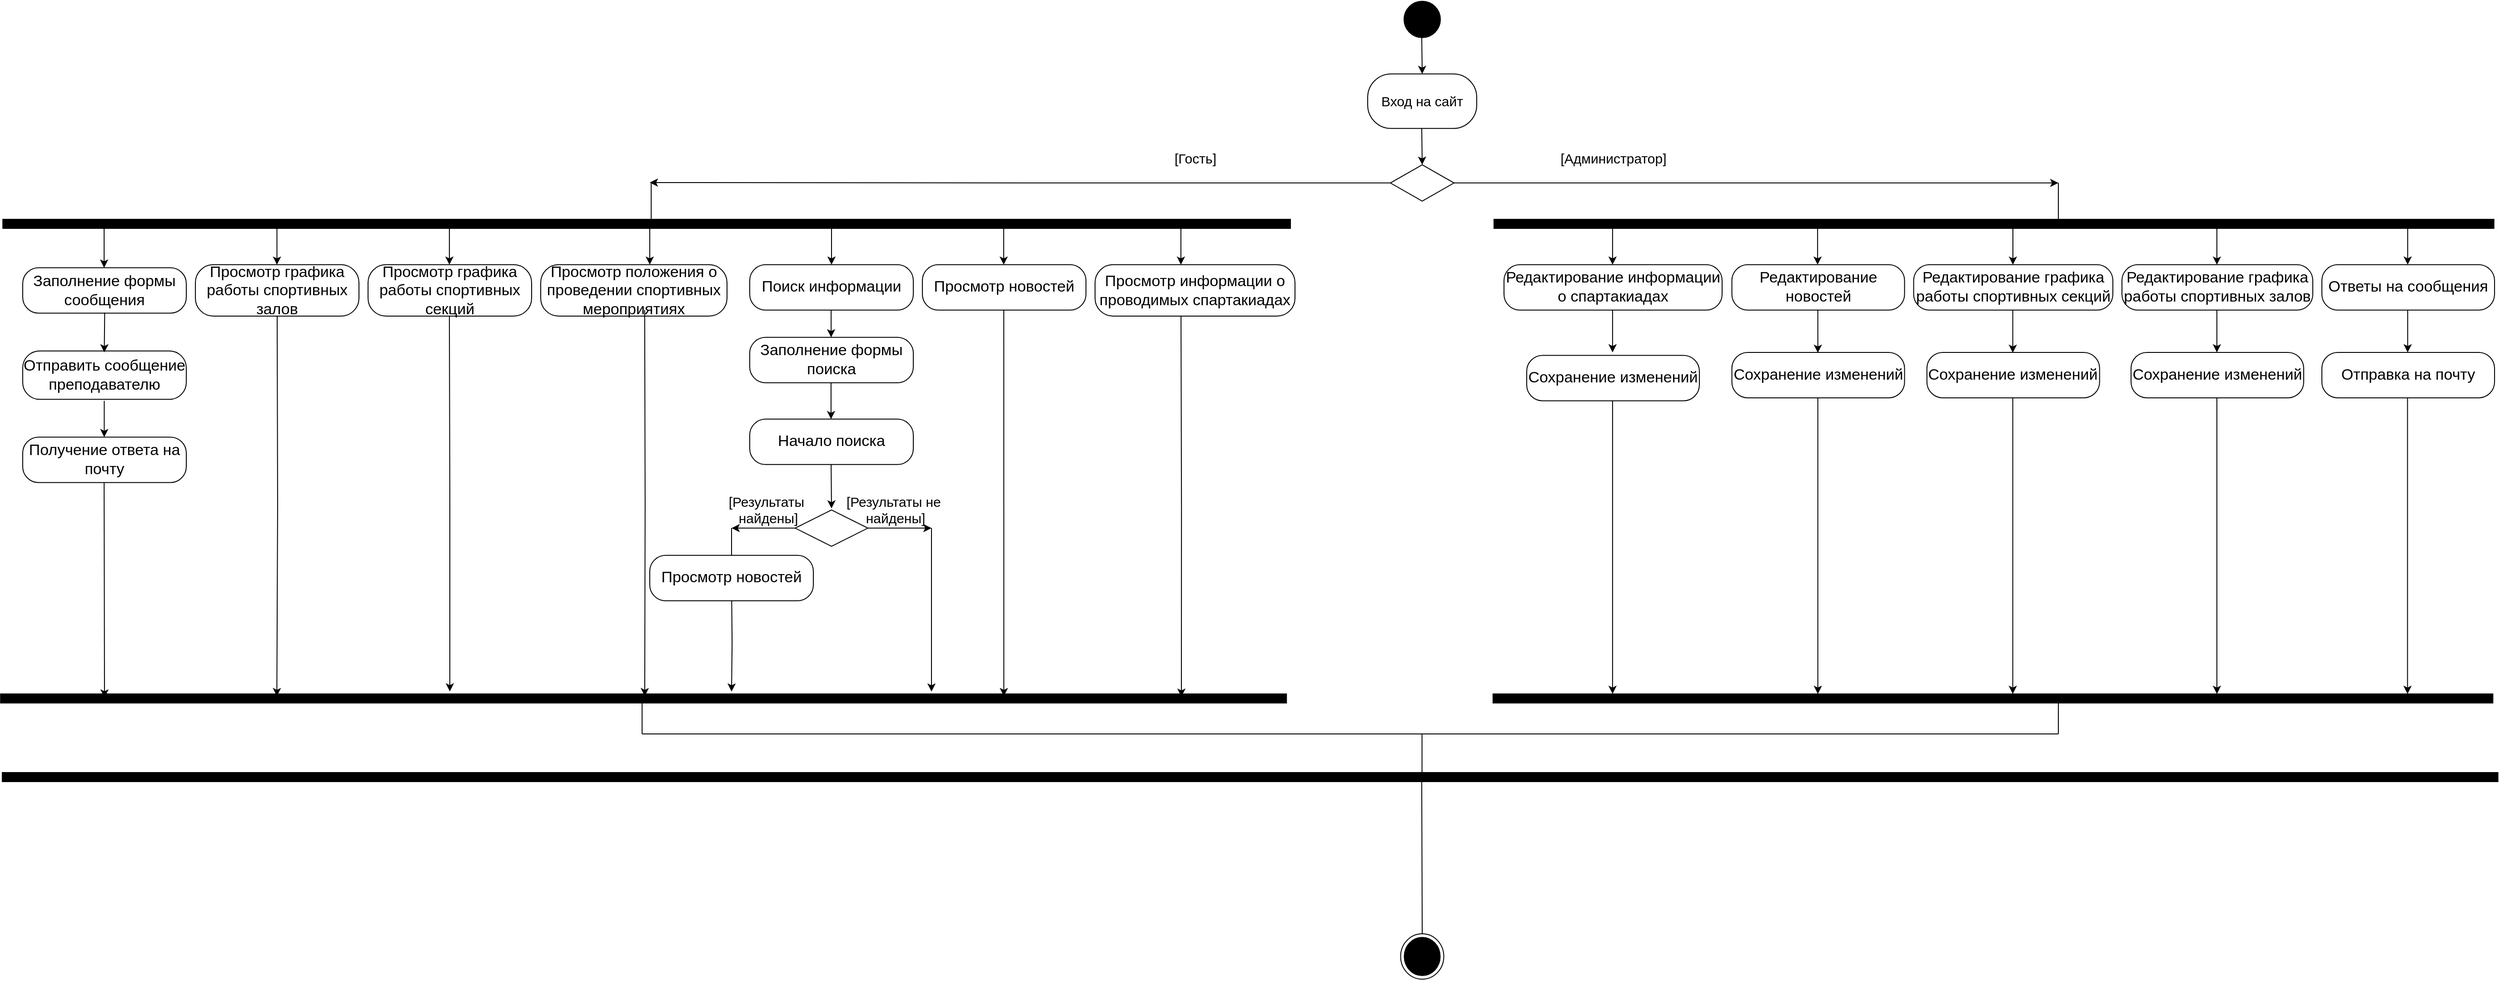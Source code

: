 <mxfile version="24.6.4" type="device">
  <diagram name="Страница — 1" id="cdMy71BkuGv2QSkImevG">
    <mxGraphModel dx="1909" dy="1144" grid="1" gridSize="10" guides="1" tooltips="1" connect="1" arrows="1" fold="1" page="1" pageScale="1" pageWidth="3300" pageHeight="2339" math="0" shadow="0">
      <root>
        <mxCell id="0" />
        <mxCell id="1" parent="0" />
        <mxCell id="BmsCWMG4lTgQBCQrbxtK-1" value="" style="ellipse;whiteSpace=wrap;html=1;aspect=fixed;fillColor=#000000;" parent="1" vertex="1">
          <mxGeometry x="1860" y="173.43" width="40" height="40" as="geometry" />
        </mxCell>
        <mxCell id="BmsCWMG4lTgQBCQrbxtK-2" value="" style="endArrow=classic;html=1;rounded=0;" parent="1" edge="1">
          <mxGeometry width="50" height="50" relative="1" as="geometry">
            <mxPoint x="1879.5" y="213.43" as="sourcePoint" />
            <mxPoint x="1880" y="253.43" as="targetPoint" />
          </mxGeometry>
        </mxCell>
        <mxCell id="BmsCWMG4lTgQBCQrbxtK-3" value="&lt;font style=&quot;font-size: 15px;&quot;&gt;Вход на сайт&lt;/font&gt;" style="rounded=1;whiteSpace=wrap;html=1;arcSize=43;" parent="1" vertex="1">
          <mxGeometry x="1820" y="253.43" width="120" height="60" as="geometry" />
        </mxCell>
        <mxCell id="BmsCWMG4lTgQBCQrbxtK-4" value="" style="endArrow=classic;html=1;rounded=0;" parent="1" edge="1">
          <mxGeometry width="50" height="50" relative="1" as="geometry">
            <mxPoint x="1879.5" y="313.43" as="sourcePoint" />
            <mxPoint x="1880" y="353.43" as="targetPoint" />
          </mxGeometry>
        </mxCell>
        <mxCell id="BmsCWMG4lTgQBCQrbxtK-6" style="edgeStyle=orthogonalEdgeStyle;rounded=0;orthogonalLoop=1;jettySize=auto;html=1;" parent="1" source="BmsCWMG4lTgQBCQrbxtK-5" edge="1">
          <mxGeometry relative="1" as="geometry">
            <mxPoint x="1030" y="373" as="targetPoint" />
          </mxGeometry>
        </mxCell>
        <mxCell id="BmsCWMG4lTgQBCQrbxtK-8" style="edgeStyle=orthogonalEdgeStyle;rounded=0;orthogonalLoop=1;jettySize=auto;html=1;" parent="1" source="BmsCWMG4lTgQBCQrbxtK-5" edge="1">
          <mxGeometry relative="1" as="geometry">
            <mxPoint x="2580" y="373.43" as="targetPoint" />
          </mxGeometry>
        </mxCell>
        <mxCell id="BmsCWMG4lTgQBCQrbxtK-5" value="" style="rhombus;whiteSpace=wrap;html=1;" parent="1" vertex="1">
          <mxGeometry x="1845" y="353.43" width="70" height="40" as="geometry" />
        </mxCell>
        <mxCell id="BmsCWMG4lTgQBCQrbxtK-7" value="" style="endArrow=none;html=1;rounded=0;" parent="1" edge="1">
          <mxGeometry width="50" height="50" relative="1" as="geometry">
            <mxPoint x="1031.57" y="413.43" as="sourcePoint" />
            <mxPoint x="1031.57" y="373.43" as="targetPoint" />
          </mxGeometry>
        </mxCell>
        <mxCell id="BmsCWMG4lTgQBCQrbxtK-9" value="" style="endArrow=none;html=1;rounded=0;" parent="1" edge="1">
          <mxGeometry width="50" height="50" relative="1" as="geometry">
            <mxPoint x="2580" y="413.43" as="sourcePoint" />
            <mxPoint x="2580" y="373.43" as="targetPoint" />
          </mxGeometry>
        </mxCell>
        <mxCell id="BmsCWMG4lTgQBCQrbxtK-10" value="&lt;font style=&quot;font-size: 15px;&quot;&gt;[Гость]&lt;/font&gt;" style="text;html=1;align=center;verticalAlign=middle;resizable=0;points=[];autosize=1;strokeColor=none;fillColor=none;" parent="1" vertex="1">
          <mxGeometry x="1595" y="331.43" width="70" height="30" as="geometry" />
        </mxCell>
        <mxCell id="BmsCWMG4lTgQBCQrbxtK-11" value="&lt;font style=&quot;font-size: 15px;&quot;&gt;[Администратор]&lt;/font&gt;" style="text;html=1;align=center;verticalAlign=middle;resizable=0;points=[];autosize=1;strokeColor=none;fillColor=none;" parent="1" vertex="1">
          <mxGeometry x="2020" y="331.43" width="140" height="30" as="geometry" />
        </mxCell>
        <mxCell id="BmsCWMG4lTgQBCQrbxtK-13" value="" style="html=1;points=[[0,0,0,0,5],[0,1,0,0,-5],[1,0,0,0,5],[1,1,0,0,-5]];perimeter=orthogonalPerimeter;outlineConnect=0;targetShapes=umlLifeline;portConstraint=eastwest;newEdgeStyle={&quot;curved&quot;:0,&quot;rounded&quot;:0};rotation=-90;fillColor=#000000;fontSize=15;" parent="1" vertex="1">
          <mxGeometry x="1021.57" y="-290" width="10" height="1416.88" as="geometry" />
        </mxCell>
        <mxCell id="BmsCWMG4lTgQBCQrbxtK-14" value="" style="html=1;points=[[0,0,0,0,5],[0,1,0,0,-5],[1,0,0,0,5],[1,1,0,0,-5]];perimeter=orthogonalPerimeter;outlineConnect=0;targetShapes=umlLifeline;portConstraint=eastwest;newEdgeStyle={&quot;curved&quot;:0,&quot;rounded&quot;:0};rotation=-90;fillColor=#000000;" parent="1" vertex="1">
          <mxGeometry x="2504.15" y="-131.72" width="10" height="1100.34" as="geometry" />
        </mxCell>
        <mxCell id="BmsCWMG4lTgQBCQrbxtK-15" value="" style="endArrow=classic;html=1;rounded=0;fontSize=15;" parent="1" edge="1">
          <mxGeometry width="50" height="50" relative="1" as="geometry">
            <mxPoint x="1230" y="423.43" as="sourcePoint" />
            <mxPoint x="1230" y="463.43" as="targetPoint" />
          </mxGeometry>
        </mxCell>
        <mxCell id="BmsCWMG4lTgQBCQrbxtK-18" value="" style="endArrow=classic;html=1;rounded=0;fontSize=15;" parent="1" edge="1">
          <mxGeometry width="50" height="50" relative="1" as="geometry">
            <mxPoint x="1229.57" y="503.43" as="sourcePoint" />
            <mxPoint x="1229.57" y="543.43" as="targetPoint" />
          </mxGeometry>
        </mxCell>
        <mxCell id="BmsCWMG4lTgQBCQrbxtK-20" value="" style="endArrow=classic;html=1;rounded=0;fontSize=15;" parent="1" edge="1">
          <mxGeometry width="50" height="50" relative="1" as="geometry">
            <mxPoint x="1229.47" y="593.43" as="sourcePoint" />
            <mxPoint x="1229.47" y="633.43" as="targetPoint" />
          </mxGeometry>
        </mxCell>
        <mxCell id="BmsCWMG4lTgQBCQrbxtK-30" value="" style="endArrow=classic;html=1;rounded=0;entryX=0.5;entryY=-0.081;entryDx=0;entryDy=0;entryPerimeter=0;fontSize=15;" parent="1" edge="1">
          <mxGeometry width="50" height="50" relative="1" as="geometry">
            <mxPoint x="1229.57" y="683.43" as="sourcePoint" />
            <mxPoint x="1230" y="731.81" as="targetPoint" />
          </mxGeometry>
        </mxCell>
        <mxCell id="BmsCWMG4lTgQBCQrbxtK-36" style="edgeStyle=orthogonalEdgeStyle;rounded=0;orthogonalLoop=1;jettySize=auto;html=1;fontSize=15;" parent="1" source="BmsCWMG4lTgQBCQrbxtK-35" edge="1">
          <mxGeometry relative="1" as="geometry">
            <mxPoint x="1120" y="753.43" as="targetPoint" />
          </mxGeometry>
        </mxCell>
        <mxCell id="BmsCWMG4lTgQBCQrbxtK-37" style="edgeStyle=orthogonalEdgeStyle;rounded=0;orthogonalLoop=1;jettySize=auto;html=1;fontSize=15;" parent="1" source="BmsCWMG4lTgQBCQrbxtK-35" edge="1">
          <mxGeometry relative="1" as="geometry">
            <mxPoint x="1340" y="753.43" as="targetPoint" />
          </mxGeometry>
        </mxCell>
        <mxCell id="BmsCWMG4lTgQBCQrbxtK-35" value="" style="rhombus;whiteSpace=wrap;html=1;fontSize=15;" parent="1" vertex="1">
          <mxGeometry x="1190" y="733.43" width="80" height="40" as="geometry" />
        </mxCell>
        <mxCell id="BmsCWMG4lTgQBCQrbxtK-38" value="" style="endArrow=none;html=1;rounded=0;fontSize=15;" parent="1" edge="1">
          <mxGeometry width="50" height="50" relative="1" as="geometry">
            <mxPoint x="1120" y="783.43" as="sourcePoint" />
            <mxPoint x="1120" y="753.43" as="targetPoint" />
          </mxGeometry>
        </mxCell>
        <mxCell id="BmsCWMG4lTgQBCQrbxtK-40" value="[Результаты&amp;nbsp;&lt;div style=&quot;font-size: 15px;&quot;&gt;найдены]&lt;/div&gt;" style="text;html=1;align=center;verticalAlign=middle;resizable=0;points=[];autosize=1;strokeColor=none;fillColor=none;fontSize=15;" parent="1" vertex="1">
          <mxGeometry x="1105" y="708.43" width="110" height="50" as="geometry" />
        </mxCell>
        <mxCell id="BmsCWMG4lTgQBCQrbxtK-41" value="[Результаты не&amp;nbsp;&lt;div style=&quot;font-size: 15px;&quot;&gt;найдены]&lt;/div&gt;" style="text;html=1;align=center;verticalAlign=middle;resizable=0;points=[];autosize=1;strokeColor=none;fillColor=none;fontSize=15;" parent="1" vertex="1">
          <mxGeometry x="1235" y="708.43" width="130" height="50" as="geometry" />
        </mxCell>
        <mxCell id="BmsCWMG4lTgQBCQrbxtK-43" style="edgeStyle=orthogonalEdgeStyle;rounded=0;orthogonalLoop=1;jettySize=auto;html=1;fontSize=15;" parent="1" edge="1">
          <mxGeometry relative="1" as="geometry">
            <mxPoint x="1120" y="933.43" as="targetPoint" />
            <mxPoint x="1120.053" y="823.43" as="sourcePoint" />
          </mxGeometry>
        </mxCell>
        <mxCell id="BmsCWMG4lTgQBCQrbxtK-44" style="edgeStyle=orthogonalEdgeStyle;rounded=0;orthogonalLoop=1;jettySize=auto;html=1;fontSize=15;" parent="1" edge="1">
          <mxGeometry relative="1" as="geometry">
            <mxPoint x="1340" y="933.43" as="targetPoint" />
            <mxPoint x="1340" y="753.43" as="sourcePoint" />
          </mxGeometry>
        </mxCell>
        <mxCell id="BmsCWMG4lTgQBCQrbxtK-45" value="" style="html=1;points=[[0,0,0,0,5],[0,1,0,0,-5],[1,0,0,0,5],[1,1,0,0,-5]];perimeter=orthogonalPerimeter;outlineConnect=0;targetShapes=umlLifeline;portConstraint=eastwest;newEdgeStyle={&quot;curved&quot;:0,&quot;rounded&quot;:0};rotation=-90;fillColor=#000000;fontSize=15;" parent="1" vertex="1">
          <mxGeometry x="1018.13" y="233.44" width="10" height="1415" as="geometry" />
        </mxCell>
        <mxCell id="BmsCWMG4lTgQBCQrbxtK-46" value="" style="endArrow=classic;html=1;rounded=0;fontSize=15;" parent="1" edge="1">
          <mxGeometry width="50" height="50" relative="1" as="geometry">
            <mxPoint x="1419.47" y="423.43" as="sourcePoint" />
            <mxPoint x="1419.47" y="463.43" as="targetPoint" />
          </mxGeometry>
        </mxCell>
        <mxCell id="BmsCWMG4lTgQBCQrbxtK-48" style="edgeStyle=orthogonalEdgeStyle;rounded=0;orthogonalLoop=1;jettySize=auto;html=1;fontSize=15;" parent="1" edge="1">
          <mxGeometry relative="1" as="geometry">
            <mxPoint x="1419.64" y="938.43" as="targetPoint" />
            <mxPoint x="1419.58" y="513.43" as="sourcePoint" />
          </mxGeometry>
        </mxCell>
        <mxCell id="BmsCWMG4lTgQBCQrbxtK-49" value="" style="endArrow=classic;html=1;rounded=0;fontSize=15;" parent="1" edge="1">
          <mxGeometry width="50" height="50" relative="1" as="geometry">
            <mxPoint x="1614.47" y="423.43" as="sourcePoint" />
            <mxPoint x="1614.47" y="463.43" as="targetPoint" />
          </mxGeometry>
        </mxCell>
        <mxCell id="BmsCWMG4lTgQBCQrbxtK-52" value="&lt;font style=&quot;font-size: 17px;&quot;&gt;Просмотр положения о проведении спортивных мероприятиях&lt;/font&gt;" style="rounded=1;whiteSpace=wrap;html=1;arcSize=35;fontSize=15;" parent="1" vertex="1">
          <mxGeometry x="910" y="463.43" width="205" height="56.57" as="geometry" />
        </mxCell>
        <mxCell id="BmsCWMG4lTgQBCQrbxtK-53" value="" style="endArrow=classic;html=1;rounded=0;fontSize=15;" parent="1" edge="1">
          <mxGeometry width="50" height="50" relative="1" as="geometry">
            <mxPoint x="1030" y="423.43" as="sourcePoint" />
            <mxPoint x="1030" y="463.43" as="targetPoint" />
          </mxGeometry>
        </mxCell>
        <mxCell id="BmsCWMG4lTgQBCQrbxtK-54" value="&lt;font style=&quot;font-size: 17px;&quot;&gt;Поиск информации&lt;/font&gt;" style="rounded=1;whiteSpace=wrap;html=1;arcSize=35;fontSize=15;" parent="1" vertex="1">
          <mxGeometry x="1140" y="463.43" width="180" height="50" as="geometry" />
        </mxCell>
        <mxCell id="BmsCWMG4lTgQBCQrbxtK-55" value="&lt;font style=&quot;font-size: 17px;&quot;&gt;Просмотр новостей&lt;/font&gt;" style="rounded=1;whiteSpace=wrap;html=1;arcSize=35;fontSize=15;" parent="1" vertex="1">
          <mxGeometry x="1330" y="463.43" width="180" height="50" as="geometry" />
        </mxCell>
        <mxCell id="BmsCWMG4lTgQBCQrbxtK-56" value="&lt;font style=&quot;font-size: 17px;&quot;&gt;Просмотр информации о проводимых спартакиадах&lt;/font&gt;" style="rounded=1;whiteSpace=wrap;html=1;arcSize=35;fontSize=15;" parent="1" vertex="1">
          <mxGeometry x="1520" y="463.43" width="220" height="56.57" as="geometry" />
        </mxCell>
        <mxCell id="BmsCWMG4lTgQBCQrbxtK-57" value="&lt;font style=&quot;font-size: 17px;&quot;&gt;Заполнение формы поиска&lt;/font&gt;" style="rounded=1;whiteSpace=wrap;html=1;arcSize=35;fontSize=15;" parent="1" vertex="1">
          <mxGeometry x="1140" y="543.43" width="180" height="50" as="geometry" />
        </mxCell>
        <mxCell id="BmsCWMG4lTgQBCQrbxtK-58" value="&lt;font style=&quot;font-size: 17px;&quot;&gt;Начало поиска&lt;/font&gt;" style="rounded=1;whiteSpace=wrap;html=1;arcSize=35;fontSize=15;" parent="1" vertex="1">
          <mxGeometry x="1140" y="633.43" width="180" height="50" as="geometry" />
        </mxCell>
        <mxCell id="BmsCWMG4lTgQBCQrbxtK-59" value="&lt;font style=&quot;font-size: 17px;&quot;&gt;Просмотр новостей&lt;/font&gt;" style="rounded=1;whiteSpace=wrap;html=1;arcSize=35;fontSize=15;" parent="1" vertex="1">
          <mxGeometry x="1030" y="783.43" width="180" height="50" as="geometry" />
        </mxCell>
        <mxCell id="BmsCWMG4lTgQBCQrbxtK-60" style="edgeStyle=orthogonalEdgeStyle;rounded=0;orthogonalLoop=1;jettySize=auto;html=1;fontSize=15;" parent="1" edge="1">
          <mxGeometry relative="1" as="geometry">
            <mxPoint x="1615" y="939.07" as="targetPoint" />
            <mxPoint x="1614.58" y="520" as="sourcePoint" />
          </mxGeometry>
        </mxCell>
        <mxCell id="BmsCWMG4lTgQBCQrbxtK-61" value="&lt;font style=&quot;font-size: 17px;&quot;&gt;Просмотр графика работы спортивных секций&lt;/font&gt;" style="rounded=1;whiteSpace=wrap;html=1;arcSize=35;fontSize=15;" parent="1" vertex="1">
          <mxGeometry x="720" y="463.43" width="180" height="56.57" as="geometry" />
        </mxCell>
        <mxCell id="BmsCWMG4lTgQBCQrbxtK-62" style="edgeStyle=orthogonalEdgeStyle;rounded=0;orthogonalLoop=1;jettySize=auto;html=1;fontSize=15;" parent="1" edge="1">
          <mxGeometry relative="1" as="geometry">
            <mxPoint x="1024.47" y="938.43" as="targetPoint" />
            <mxPoint x="1024.41" y="513.43" as="sourcePoint" />
          </mxGeometry>
        </mxCell>
        <mxCell id="BmsCWMG4lTgQBCQrbxtK-63" value="&lt;font style=&quot;font-size: 17px;&quot;&gt;Просмотр графика работы спортивных залов&lt;/font&gt;" style="rounded=1;whiteSpace=wrap;html=1;arcSize=35;fontSize=15;" parent="1" vertex="1">
          <mxGeometry x="530" y="463.42" width="180" height="56.58" as="geometry" />
        </mxCell>
        <mxCell id="BmsCWMG4lTgQBCQrbxtK-64" style="edgeStyle=orthogonalEdgeStyle;rounded=0;orthogonalLoop=1;jettySize=auto;html=1;fontSize=15;" parent="1" edge="1">
          <mxGeometry relative="1" as="geometry">
            <mxPoint x="810" y="933.29" as="targetPoint" />
            <mxPoint x="809.5" y="520.0" as="sourcePoint" />
          </mxGeometry>
        </mxCell>
        <mxCell id="BmsCWMG4lTgQBCQrbxtK-65" value="" style="endArrow=classic;html=1;rounded=0;fontSize=15;" parent="1" edge="1">
          <mxGeometry width="50" height="50" relative="1" as="geometry">
            <mxPoint x="809.5" y="423.43" as="sourcePoint" />
            <mxPoint x="809.5" y="463.43" as="targetPoint" />
          </mxGeometry>
        </mxCell>
        <mxCell id="BmsCWMG4lTgQBCQrbxtK-66" value="" style="endArrow=classic;html=1;rounded=0;fontSize=15;" parent="1" edge="1">
          <mxGeometry width="50" height="50" relative="1" as="geometry">
            <mxPoint x="619.76" y="423.43" as="sourcePoint" />
            <mxPoint x="619.76" y="463.43" as="targetPoint" />
          </mxGeometry>
        </mxCell>
        <mxCell id="BmsCWMG4lTgQBCQrbxtK-67" style="edgeStyle=orthogonalEdgeStyle;rounded=0;orthogonalLoop=1;jettySize=auto;html=1;fontSize=15;" parent="1" edge="1">
          <mxGeometry relative="1" as="geometry">
            <mxPoint x="619.64" y="938.43" as="targetPoint" />
            <mxPoint x="620" y="520" as="sourcePoint" />
          </mxGeometry>
        </mxCell>
        <mxCell id="BmsCWMG4lTgQBCQrbxtK-68" value="Отправить сообщение преподавателю" style="rounded=1;whiteSpace=wrap;html=1;arcSize=35;fontSize=17;" parent="1" vertex="1">
          <mxGeometry x="340" y="558.34" width="180" height="53.29" as="geometry" />
        </mxCell>
        <mxCell id="BmsCWMG4lTgQBCQrbxtK-69" value="" style="endArrow=classic;html=1;rounded=0;fontSize=15;" parent="1" source="BmsCWMG4lTgQBCQrbxtK-13" edge="1">
          <mxGeometry width="50" height="50" relative="1" as="geometry">
            <mxPoint x="429.58" y="426.71" as="sourcePoint" />
            <mxPoint x="429.58" y="466.71" as="targetPoint" />
          </mxGeometry>
        </mxCell>
        <mxCell id="BmsCWMG4lTgQBCQrbxtK-71" value="Заполнение формы сообщения" style="rounded=1;whiteSpace=wrap;html=1;arcSize=35;fontSize=17;" parent="1" vertex="1">
          <mxGeometry x="340" y="466.71" width="180" height="50" as="geometry" />
        </mxCell>
        <mxCell id="BmsCWMG4lTgQBCQrbxtK-72" value="Получение ответа на почту" style="rounded=1;whiteSpace=wrap;html=1;arcSize=35;fontSize=17;" parent="1" vertex="1">
          <mxGeometry x="340" y="653.28" width="180" height="50" as="geometry" />
        </mxCell>
        <mxCell id="BmsCWMG4lTgQBCQrbxtK-73" value="" style="endArrow=classic;html=1;rounded=0;fontSize=17;" parent="1" edge="1">
          <mxGeometry width="50" height="50" relative="1" as="geometry">
            <mxPoint x="429.71" y="613.28" as="sourcePoint" />
            <mxPoint x="429.71" y="653.28" as="targetPoint" />
          </mxGeometry>
        </mxCell>
        <mxCell id="BmsCWMG4lTgQBCQrbxtK-75" value="" style="endArrow=classic;html=1;rounded=0;fontSize=15;" parent="1" edge="1">
          <mxGeometry width="50" height="50" relative="1" as="geometry">
            <mxPoint x="429.58" y="703.28" as="sourcePoint" />
            <mxPoint x="430" y="940" as="targetPoint" />
          </mxGeometry>
        </mxCell>
        <mxCell id="BmsCWMG4lTgQBCQrbxtK-76" value="" style="endArrow=classic;html=1;rounded=0;fontSize=15;" parent="1" edge="1">
          <mxGeometry width="50" height="50" relative="1" as="geometry">
            <mxPoint x="2089.47" y="423.43" as="sourcePoint" />
            <mxPoint x="2089.47" y="463.43" as="targetPoint" />
          </mxGeometry>
        </mxCell>
        <mxCell id="BmsCWMG4lTgQBCQrbxtK-77" value="Редактирование информации о спартакиадах" style="rounded=1;whiteSpace=wrap;html=1;arcSize=35;fontSize=17;" parent="1" vertex="1">
          <mxGeometry x="1970" y="463.43" width="240" height="50" as="geometry" />
        </mxCell>
        <mxCell id="BmsCWMG4lTgQBCQrbxtK-78" value="" style="html=1;points=[[0,0,0,0,5],[0,1,0,0,-5],[1,0,0,0,5],[1,1,0,0,-5]];perimeter=orthogonalPerimeter;outlineConnect=0;targetShapes=umlLifeline;portConstraint=eastwest;newEdgeStyle={&quot;curved&quot;:0,&quot;rounded&quot;:0};rotation=-90;fillColor=#000000;fontSize=15;" parent="1" vertex="1">
          <mxGeometry x="2503.04" y="390.83" width="10" height="1100.21" as="geometry" />
        </mxCell>
        <mxCell id="BmsCWMG4lTgQBCQrbxtK-80" value="&lt;font style=&quot;font-size: 17px;&quot;&gt;Редактирование новостей&lt;/font&gt;" style="rounded=1;whiteSpace=wrap;html=1;arcSize=35;fontSize=15;" parent="1" vertex="1">
          <mxGeometry x="2220.78" y="463.43" width="190" height="50" as="geometry" />
        </mxCell>
        <mxCell id="BmsCWMG4lTgQBCQrbxtK-81" value="" style="endArrow=classic;html=1;rounded=0;fontSize=15;" parent="1" edge="1">
          <mxGeometry width="50" height="50" relative="1" as="geometry">
            <mxPoint x="2315.07" y="423.43" as="sourcePoint" />
            <mxPoint x="2315.07" y="463.43" as="targetPoint" />
          </mxGeometry>
        </mxCell>
        <mxCell id="BmsCWMG4lTgQBCQrbxtK-85" value="" style="endArrow=classic;html=1;rounded=0;fontSize=15;exitX=0.526;exitY=0.989;exitDx=0;exitDy=0;exitPerimeter=0;" parent="1" edge="1">
          <mxGeometry width="50" height="50" relative="1" as="geometry">
            <mxPoint x="2089.47" y="610" as="sourcePoint" />
            <mxPoint x="2089.47" y="935.94" as="targetPoint" />
          </mxGeometry>
        </mxCell>
        <mxCell id="BmsCWMG4lTgQBCQrbxtK-86" value="" style="endArrow=classic;html=1;rounded=0;fontSize=15;exitX=0.526;exitY=0.989;exitDx=0;exitDy=0;exitPerimeter=0;" parent="1" edge="1">
          <mxGeometry width="50" height="50" relative="1" as="geometry">
            <mxPoint x="2315.36" y="513.43" as="sourcePoint" />
            <mxPoint x="2315.36" y="560.43" as="targetPoint" />
          </mxGeometry>
        </mxCell>
        <mxCell id="BmsCWMG4lTgQBCQrbxtK-88" value="" style="endArrow=classic;html=1;rounded=0;fontSize=15;exitX=0.526;exitY=0.989;exitDx=0;exitDy=0;exitPerimeter=0;" parent="1" edge="1">
          <mxGeometry width="50" height="50" relative="1" as="geometry">
            <mxPoint x="2315.36" y="610" as="sourcePoint" />
            <mxPoint x="2315.36" y="936" as="targetPoint" />
          </mxGeometry>
        </mxCell>
        <mxCell id="BmsCWMG4lTgQBCQrbxtK-89" value="" style="endArrow=classic;html=1;rounded=0;fontSize=15;" parent="1" edge="1">
          <mxGeometry width="50" height="50" relative="1" as="geometry">
            <mxPoint x="2530" y="423.43" as="sourcePoint" />
            <mxPoint x="2530" y="463.43" as="targetPoint" />
          </mxGeometry>
        </mxCell>
        <mxCell id="BmsCWMG4lTgQBCQrbxtK-90" value="&lt;font style=&quot;font-size: 17px;&quot;&gt;Отправка на почту&lt;/font&gt;" style="rounded=1;whiteSpace=wrap;html=1;arcSize=35;fontSize=15;" parent="1" vertex="1">
          <mxGeometry x="2870" y="559.99" width="190" height="50" as="geometry" />
        </mxCell>
        <mxCell id="BmsCWMG4lTgQBCQrbxtK-91" value="&lt;font style=&quot;font-size: 17px;&quot;&gt;Ответы на сообщения&lt;/font&gt;" style="rounded=1;whiteSpace=wrap;html=1;arcSize=35;fontSize=15;" parent="1" vertex="1">
          <mxGeometry x="2870" y="463.42" width="190" height="50" as="geometry" />
        </mxCell>
        <mxCell id="BmsCWMG4lTgQBCQrbxtK-92" value="&lt;font style=&quot;font-size: 17px;&quot;&gt;Редактирование графика работы спортивных секций&lt;/font&gt;" style="rounded=1;whiteSpace=wrap;html=1;arcSize=35;fontSize=15;" parent="1" vertex="1">
          <mxGeometry x="2420.78" y="463.43" width="219.22" height="50" as="geometry" />
        </mxCell>
        <mxCell id="BmsCWMG4lTgQBCQrbxtK-93" value="" style="endArrow=classic;html=1;rounded=0;fontSize=15;exitX=0.526;exitY=0.989;exitDx=0;exitDy=0;exitPerimeter=0;" parent="1" edge="1">
          <mxGeometry width="50" height="50" relative="1" as="geometry">
            <mxPoint x="2529.86" y="513.43" as="sourcePoint" />
            <mxPoint x="2529.86" y="560.43" as="targetPoint" />
          </mxGeometry>
        </mxCell>
        <mxCell id="BmsCWMG4lTgQBCQrbxtK-95" value="" style="endArrow=classic;html=1;rounded=0;fontSize=15;exitX=0.526;exitY=0.989;exitDx=0;exitDy=0;exitPerimeter=0;" parent="1" edge="1">
          <mxGeometry width="50" height="50" relative="1" as="geometry">
            <mxPoint x="2529.86" y="609.99" as="sourcePoint" />
            <mxPoint x="2529.86" y="935.99" as="targetPoint" />
          </mxGeometry>
        </mxCell>
        <mxCell id="BmsCWMG4lTgQBCQrbxtK-96" value="" style="endArrow=classic;html=1;rounded=0;fontSize=15;" parent="1" edge="1">
          <mxGeometry width="50" height="50" relative="1" as="geometry">
            <mxPoint x="2754.47" y="423.43" as="sourcePoint" />
            <mxPoint x="2754.47" y="463.43" as="targetPoint" />
          </mxGeometry>
        </mxCell>
        <mxCell id="BmsCWMG4lTgQBCQrbxtK-97" value="&lt;font style=&quot;font-size: 17px;&quot;&gt;Редактирование графика работы спортивных залов&lt;/font&gt;" style="rounded=1;whiteSpace=wrap;html=1;arcSize=35;fontSize=15;" parent="1" vertex="1">
          <mxGeometry x="2650" y="463.43" width="210" height="50" as="geometry" />
        </mxCell>
        <mxCell id="BmsCWMG4lTgQBCQrbxtK-98" value="" style="endArrow=classic;html=1;rounded=0;fontSize=15;exitX=0.526;exitY=0.989;exitDx=0;exitDy=0;exitPerimeter=0;" parent="1" edge="1">
          <mxGeometry width="50" height="50" relative="1" as="geometry">
            <mxPoint x="2754.47" y="512.99" as="sourcePoint" />
            <mxPoint x="2754.47" y="559.99" as="targetPoint" />
          </mxGeometry>
        </mxCell>
        <mxCell id="BmsCWMG4lTgQBCQrbxtK-99" value="&lt;font style=&quot;font-size: 17px;&quot;&gt;Сохранение изменений&lt;/font&gt;" style="rounded=1;whiteSpace=wrap;html=1;arcSize=35;fontSize=15;" parent="1" vertex="1">
          <mxGeometry x="2660" y="559.99" width="190" height="50" as="geometry" />
        </mxCell>
        <mxCell id="BmsCWMG4lTgQBCQrbxtK-100" value="" style="endArrow=classic;html=1;rounded=0;fontSize=15;exitX=0.526;exitY=0.989;exitDx=0;exitDy=0;exitPerimeter=0;" parent="1" edge="1">
          <mxGeometry width="50" height="50" relative="1" as="geometry">
            <mxPoint x="2754.47" y="609.99" as="sourcePoint" />
            <mxPoint x="2754.47" y="935.99" as="targetPoint" />
          </mxGeometry>
        </mxCell>
        <mxCell id="BmsCWMG4lTgQBCQrbxtK-101" value="" style="endArrow=classic;html=1;rounded=0;fontSize=15;" parent="1" edge="1">
          <mxGeometry width="50" height="50" relative="1" as="geometry">
            <mxPoint x="2964.41" y="423.42" as="sourcePoint" />
            <mxPoint x="2964.41" y="463.42" as="targetPoint" />
          </mxGeometry>
        </mxCell>
        <mxCell id="BmsCWMG4lTgQBCQrbxtK-102" value="" style="endArrow=classic;html=1;rounded=0;fontSize=15;exitX=0.526;exitY=0.989;exitDx=0;exitDy=0;exitPerimeter=0;" parent="1" edge="1">
          <mxGeometry width="50" height="50" relative="1" as="geometry">
            <mxPoint x="2964.41" y="512.99" as="sourcePoint" />
            <mxPoint x="2964.41" y="559.99" as="targetPoint" />
          </mxGeometry>
        </mxCell>
        <mxCell id="BmsCWMG4lTgQBCQrbxtK-103" value="" style="endArrow=classic;html=1;rounded=0;fontSize=15;exitX=0.526;exitY=0.989;exitDx=0;exitDy=0;exitPerimeter=0;" parent="1" edge="1">
          <mxGeometry width="50" height="50" relative="1" as="geometry">
            <mxPoint x="2964.23" y="609.99" as="sourcePoint" />
            <mxPoint x="2964.23" y="935.99" as="targetPoint" />
          </mxGeometry>
        </mxCell>
        <mxCell id="BmsCWMG4lTgQBCQrbxtK-104" value="" style="endArrow=none;html=1;rounded=0;" parent="1" edge="1">
          <mxGeometry width="50" height="50" relative="1" as="geometry">
            <mxPoint x="1021.57" y="980" as="sourcePoint" />
            <mxPoint x="1021.57" y="940" as="targetPoint" />
          </mxGeometry>
        </mxCell>
        <mxCell id="BmsCWMG4lTgQBCQrbxtK-105" value="" style="endArrow=none;html=1;rounded=0;" parent="1" edge="1">
          <mxGeometry width="50" height="50" relative="1" as="geometry">
            <mxPoint x="2580" y="980" as="sourcePoint" />
            <mxPoint x="2580" y="940" as="targetPoint" />
          </mxGeometry>
        </mxCell>
        <mxCell id="BmsCWMG4lTgQBCQrbxtK-106" value="" style="endArrow=none;html=1;rounded=0;" parent="1" edge="1">
          <mxGeometry width="50" height="50" relative="1" as="geometry">
            <mxPoint x="1021.57" y="980" as="sourcePoint" />
            <mxPoint x="1880" y="980" as="targetPoint" />
          </mxGeometry>
        </mxCell>
        <mxCell id="BmsCWMG4lTgQBCQrbxtK-107" value="" style="endArrow=none;html=1;rounded=0;" parent="1" source="BmsCWMG4lTgQBCQrbxtK-109" edge="1">
          <mxGeometry width="50" height="50" relative="1" as="geometry">
            <mxPoint x="1879.79" y="1020" as="sourcePoint" />
            <mxPoint x="1879.79" y="980" as="targetPoint" />
          </mxGeometry>
        </mxCell>
        <mxCell id="BmsCWMG4lTgQBCQrbxtK-108" value="" style="endArrow=none;html=1;rounded=0;" parent="1" edge="1">
          <mxGeometry width="50" height="50" relative="1" as="geometry">
            <mxPoint x="1880" y="980" as="sourcePoint" />
            <mxPoint x="2580" y="980" as="targetPoint" />
          </mxGeometry>
        </mxCell>
        <mxCell id="BmsCWMG4lTgQBCQrbxtK-109" value="" style="html=1;points=[[0,0,0,0,5],[0,1,0,0,-5],[1,0,0,0,5],[1,1,0,0,-5]];perimeter=orthogonalPerimeter;outlineConnect=0;targetShapes=umlLifeline;portConstraint=eastwest;newEdgeStyle={&quot;curved&quot;:0,&quot;rounded&quot;:0};rotation=-90;fillColor=#000000;fontSize=15;" parent="1" vertex="1">
          <mxGeometry x="1685.63" y="-345.62" width="10" height="2746.25" as="geometry" />
        </mxCell>
        <mxCell id="BmsCWMG4lTgQBCQrbxtK-110" value="" style="endArrow=none;html=1;rounded=0;" parent="1" edge="1">
          <mxGeometry width="50" height="50" relative="1" as="geometry">
            <mxPoint x="1880" y="1200" as="sourcePoint" />
            <mxPoint x="1879.47" y="1030" as="targetPoint" />
          </mxGeometry>
        </mxCell>
        <mxCell id="BmsCWMG4lTgQBCQrbxtK-111" value="" style="ellipse;html=1;shape=endState;fillColor=#000000;strokeColor=#000000;" parent="1" vertex="1">
          <mxGeometry x="1856.25" y="1200" width="47.5" height="50" as="geometry" />
        </mxCell>
        <mxCell id="BmsCWMG4lTgQBCQrbxtK-112" value="" style="endArrow=classic;html=1;rounded=0;fontSize=15;exitX=0.526;exitY=0.989;exitDx=0;exitDy=0;exitPerimeter=0;" parent="1" edge="1">
          <mxGeometry width="50" height="50" relative="1" as="geometry">
            <mxPoint x="2089.47" y="513" as="sourcePoint" />
            <mxPoint x="2089.47" y="560.0" as="targetPoint" />
          </mxGeometry>
        </mxCell>
        <mxCell id="BmsCWMG4lTgQBCQrbxtK-113" value="&lt;font style=&quot;font-size: 17px;&quot;&gt;Сохранение изменений&lt;/font&gt;" style="rounded=1;whiteSpace=wrap;html=1;arcSize=35;fontSize=15;" parent="1" vertex="1">
          <mxGeometry x="1995" y="563.28" width="190" height="50" as="geometry" />
        </mxCell>
        <mxCell id="BmsCWMG4lTgQBCQrbxtK-114" value="&lt;font style=&quot;font-size: 17px;&quot;&gt;Сохранение изменений&lt;/font&gt;" style="rounded=1;whiteSpace=wrap;html=1;arcSize=35;fontSize=15;" parent="1" vertex="1">
          <mxGeometry x="2220.78" y="559.99" width="190" height="50" as="geometry" />
        </mxCell>
        <mxCell id="BmsCWMG4lTgQBCQrbxtK-115" value="&lt;font style=&quot;font-size: 17px;&quot;&gt;Сохранение изменений&lt;/font&gt;" style="rounded=1;whiteSpace=wrap;html=1;arcSize=35;fontSize=15;" parent="1" vertex="1">
          <mxGeometry x="2435.39" y="559.99" width="190" height="50" as="geometry" />
        </mxCell>
        <mxCell id="0kofAaPT9FwAdWP_7eDT-2" value="" style="endArrow=classic;html=1;rounded=0;fontSize=15;" edge="1" parent="1">
          <mxGeometry width="50" height="50" relative="1" as="geometry">
            <mxPoint x="430.18" y="516.28" as="sourcePoint" />
            <mxPoint x="429.76" y="559.99" as="targetPoint" />
          </mxGeometry>
        </mxCell>
      </root>
    </mxGraphModel>
  </diagram>
</mxfile>
